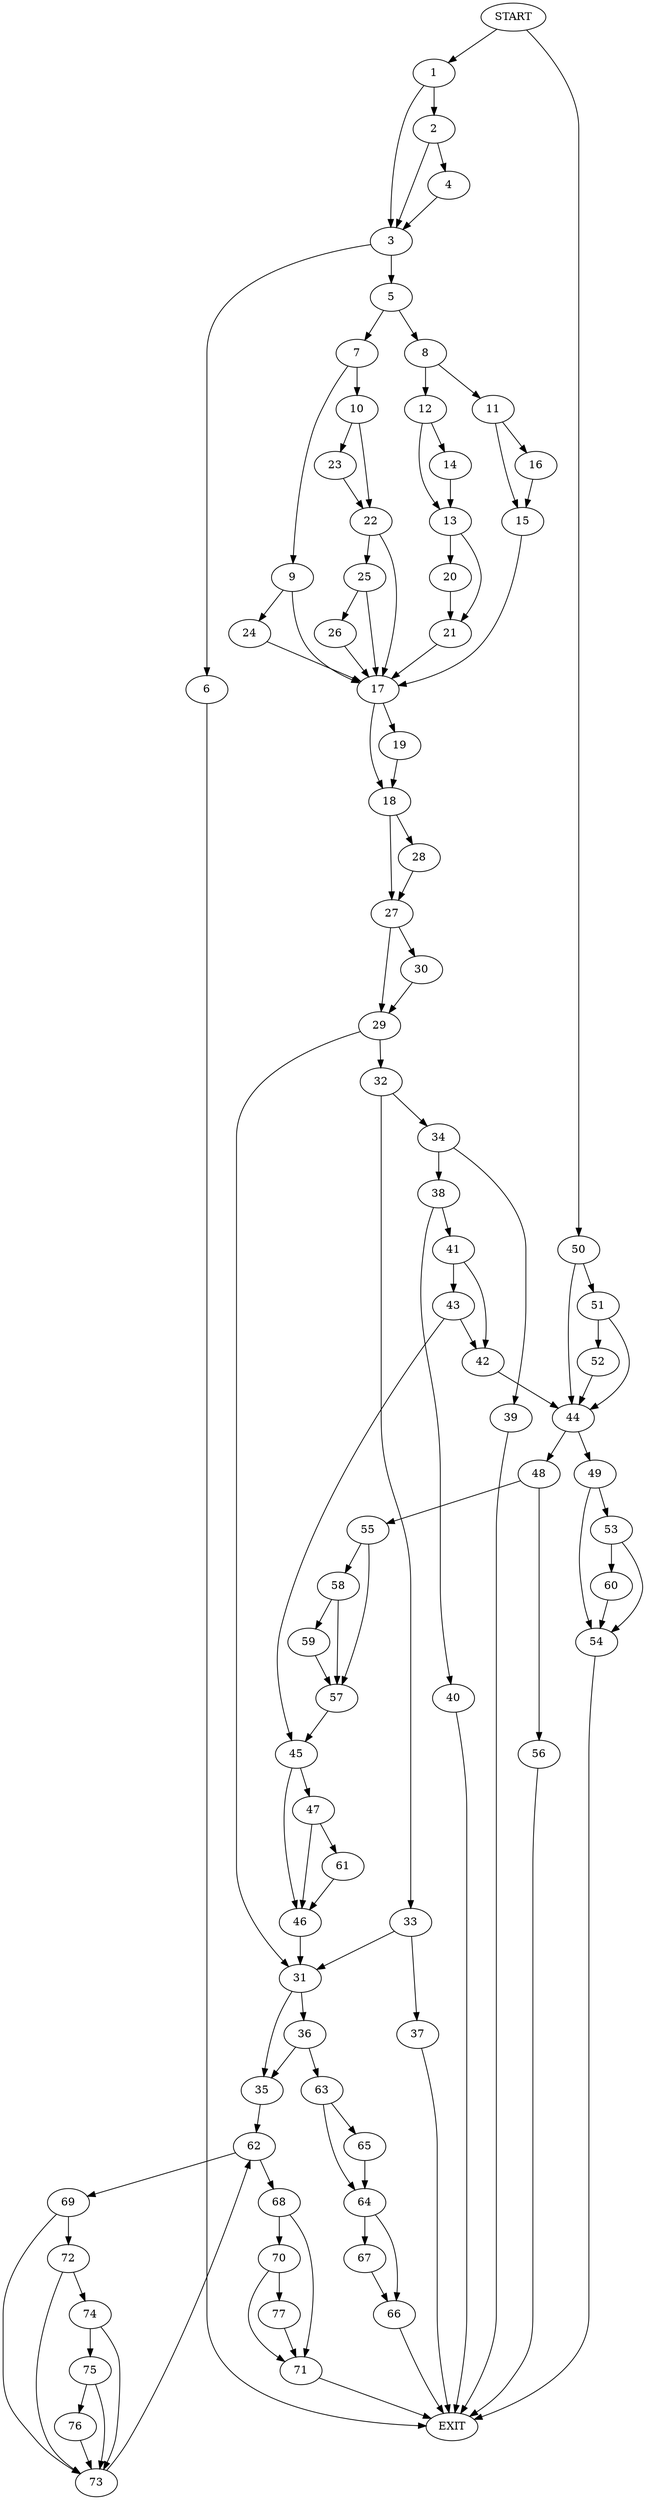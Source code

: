 digraph {
0 [label="START"]
78 [label="EXIT"]
0 -> 1
1 -> 2
1 -> 3
2 -> 4
2 -> 3
3 -> 5
3 -> 6
4 -> 3
6 -> 78
5 -> 7
5 -> 8
7 -> 9
7 -> 10
8 -> 11
8 -> 12
12 -> 13
12 -> 14
11 -> 15
11 -> 16
15 -> 17
16 -> 15
17 -> 18
17 -> 19
14 -> 13
13 -> 20
13 -> 21
20 -> 21
21 -> 17
10 -> 22
10 -> 23
9 -> 17
9 -> 24
22 -> 17
22 -> 25
23 -> 22
25 -> 17
25 -> 26
26 -> 17
24 -> 17
19 -> 18
18 -> 27
18 -> 28
27 -> 29
27 -> 30
28 -> 27
30 -> 29
29 -> 31
29 -> 32
32 -> 33
32 -> 34
31 -> 35
31 -> 36
33 -> 31
33 -> 37
34 -> 38
34 -> 39
39 -> 78
38 -> 40
38 -> 41
40 -> 78
41 -> 42
41 -> 43
42 -> 44
43 -> 42
43 -> 45
45 -> 46
45 -> 47
44 -> 48
44 -> 49
0 -> 50
50 -> 51
50 -> 44
51 -> 52
51 -> 44
52 -> 44
49 -> 53
49 -> 54
48 -> 55
48 -> 56
56 -> 78
55 -> 57
55 -> 58
57 -> 45
58 -> 57
58 -> 59
59 -> 57
53 -> 54
53 -> 60
54 -> 78
60 -> 54
47 -> 61
47 -> 46
46 -> 31
61 -> 46
37 -> 78
35 -> 62
36 -> 35
36 -> 63
63 -> 64
63 -> 65
65 -> 64
64 -> 66
64 -> 67
66 -> 78
67 -> 66
62 -> 68
62 -> 69
68 -> 70
68 -> 71
69 -> 72
69 -> 73
72 -> 73
72 -> 74
73 -> 62
74 -> 75
74 -> 73
75 -> 73
75 -> 76
76 -> 73
71 -> 78
70 -> 77
70 -> 71
77 -> 71
}
